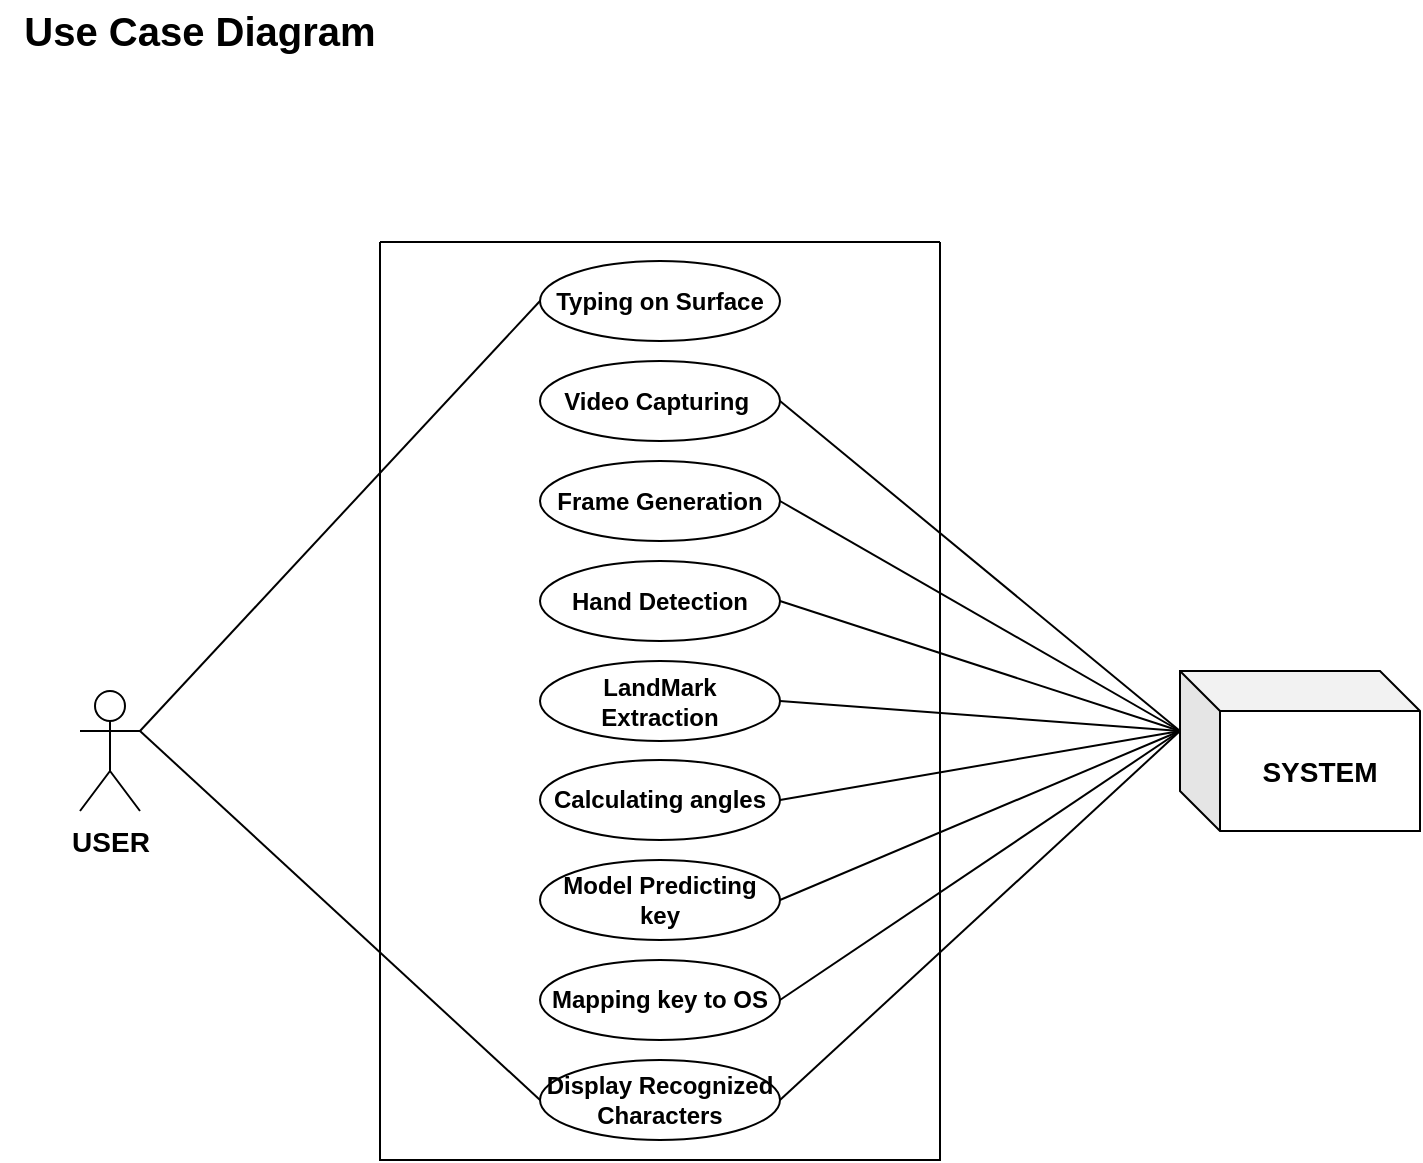 <mxfile version="24.7.10">
  <diagram id="VrK_zfyN7fpBX6d-y2mq" name="Page-1">
    <mxGraphModel dx="1295" dy="1813" grid="1" gridSize="10" guides="1" tooltips="1" connect="1" arrows="1" fold="1" page="1" pageScale="1" pageWidth="827" pageHeight="1169" math="0" shadow="0">
      <root>
        <mxCell id="0" />
        <mxCell id="1" parent="0" />
        <mxCell id="Q9LAa7-C9dqeBuZHb-qN-1" value="&lt;span&gt;&lt;b&gt;&lt;font style=&quot;font-size: 14px;&quot;&gt;USER&lt;/font&gt;&lt;/b&gt;&lt;/span&gt;" style="shape=umlActor;verticalLabelPosition=bottom;verticalAlign=top;html=1;outlineConnect=0;fontStyle=0" parent="1" vertex="1">
          <mxGeometry x="90" y="-744.5" width="30" height="60" as="geometry" />
        </mxCell>
        <mxCell id="Q9LAa7-C9dqeBuZHb-qN-2" value="&lt;b&gt;&lt;font style=&quot;font-size: 14px;&quot;&gt;SYSTEM&lt;/font&gt;&lt;/b&gt;" style="shape=cube;whiteSpace=wrap;html=1;boundedLbl=1;backgroundOutline=1;darkOpacity=0.05;darkOpacity2=0.1;" parent="1" vertex="1">
          <mxGeometry x="640" y="-754.5" width="120" height="80" as="geometry" />
        </mxCell>
        <mxCell id="uI8mWZT3YUeGxljVmp1x-17" value="&lt;font style=&quot;font-size: 20px;&quot;&gt;&lt;b&gt;Use Case Diagram&lt;/b&gt;&lt;/font&gt;" style="text;html=1;align=center;verticalAlign=middle;whiteSpace=wrap;rounded=0;" parent="1" vertex="1">
          <mxGeometry x="50" y="-1090" width="200" height="30" as="geometry" />
        </mxCell>
        <mxCell id="uI8mWZT3YUeGxljVmp1x-18" value="" style="swimlane;startSize=0;" parent="1" vertex="1">
          <mxGeometry x="240" y="-969" width="280" height="459" as="geometry" />
        </mxCell>
        <mxCell id="uI8mWZT3YUeGxljVmp1x-4" value="LandMark Extraction" style="ellipse;whiteSpace=wrap;html=1;fontStyle=1" parent="uI8mWZT3YUeGxljVmp1x-18" vertex="1">
          <mxGeometry x="80" y="209.5" width="120" height="40" as="geometry" />
        </mxCell>
        <mxCell id="uI8mWZT3YUeGxljVmp1x-5" value="Calculating angles" style="ellipse;whiteSpace=wrap;html=1;fontStyle=1" parent="uI8mWZT3YUeGxljVmp1x-18" vertex="1">
          <mxGeometry x="80" y="259" width="120" height="40" as="geometry" />
        </mxCell>
        <mxCell id="uI8mWZT3YUeGxljVmp1x-6" value="Hand Detection" style="ellipse;whiteSpace=wrap;html=1;fontStyle=1" parent="uI8mWZT3YUeGxljVmp1x-18" vertex="1">
          <mxGeometry x="80" y="159.5" width="120" height="40" as="geometry" />
        </mxCell>
        <mxCell id="uI8mWZT3YUeGxljVmp1x-7" value="Model Predicting key" style="ellipse;whiteSpace=wrap;html=1;fontStyle=1" parent="uI8mWZT3YUeGxljVmp1x-18" vertex="1">
          <mxGeometry x="80" y="309" width="120" height="40" as="geometry" />
        </mxCell>
        <mxCell id="uI8mWZT3YUeGxljVmp1x-10" value="Display Recognized Characters" style="ellipse;whiteSpace=wrap;html=1;fontStyle=1" parent="uI8mWZT3YUeGxljVmp1x-18" vertex="1">
          <mxGeometry x="80" y="409" width="120" height="40" as="geometry" />
        </mxCell>
        <mxCell id="uI8mWZT3YUeGxljVmp1x-11" value="Frame Generation" style="ellipse;whiteSpace=wrap;html=1;fontStyle=1" parent="uI8mWZT3YUeGxljVmp1x-18" vertex="1">
          <mxGeometry x="80" y="109.5" width="120" height="40" as="geometry" />
        </mxCell>
        <mxCell id="uI8mWZT3YUeGxljVmp1x-13" value="Mapping key to OS" style="ellipse;whiteSpace=wrap;html=1;fontStyle=1" parent="uI8mWZT3YUeGxljVmp1x-18" vertex="1">
          <mxGeometry x="80" y="359" width="120" height="40" as="geometry" />
        </mxCell>
        <mxCell id="uI8mWZT3YUeGxljVmp1x-15" value="Video Capturing&amp;nbsp;" style="ellipse;whiteSpace=wrap;html=1;fontStyle=1" parent="uI8mWZT3YUeGxljVmp1x-18" vertex="1">
          <mxGeometry x="80" y="59.5" width="120" height="40" as="geometry" />
        </mxCell>
        <mxCell id="uI8mWZT3YUeGxljVmp1x-16" value="Typing on Surface" style="ellipse;whiteSpace=wrap;html=1;fontStyle=1" parent="uI8mWZT3YUeGxljVmp1x-18" vertex="1">
          <mxGeometry x="80" y="9.5" width="120" height="40" as="geometry" />
        </mxCell>
        <mxCell id="uI8mWZT3YUeGxljVmp1x-28" value="" style="endArrow=none;html=1;rounded=0;entryX=0;entryY=0.5;entryDx=0;entryDy=0;exitX=1;exitY=0.333;exitDx=0;exitDy=0;exitPerimeter=0;" parent="1" source="Q9LAa7-C9dqeBuZHb-qN-1" target="uI8mWZT3YUeGxljVmp1x-16" edge="1">
          <mxGeometry width="50" height="50" relative="1" as="geometry">
            <mxPoint x="150" y="-680" as="sourcePoint" />
            <mxPoint x="200" y="-730" as="targetPoint" />
          </mxGeometry>
        </mxCell>
        <mxCell id="uI8mWZT3YUeGxljVmp1x-29" value="" style="endArrow=none;html=1;rounded=0;entryX=0;entryY=0;entryDx=0;entryDy=30;entryPerimeter=0;exitX=1;exitY=0.5;exitDx=0;exitDy=0;" parent="1" source="uI8mWZT3YUeGxljVmp1x-15" target="Q9LAa7-C9dqeBuZHb-qN-2" edge="1">
          <mxGeometry width="50" height="50" relative="1" as="geometry">
            <mxPoint x="350" y="-640" as="sourcePoint" />
            <mxPoint x="400" y="-690" as="targetPoint" />
          </mxGeometry>
        </mxCell>
        <mxCell id="uI8mWZT3YUeGxljVmp1x-30" value="" style="endArrow=none;html=1;rounded=0;entryX=0;entryY=0.5;entryDx=0;entryDy=0;exitX=1;exitY=0.333;exitDx=0;exitDy=0;exitPerimeter=0;" parent="1" source="Q9LAa7-C9dqeBuZHb-qN-1" target="uI8mWZT3YUeGxljVmp1x-10" edge="1">
          <mxGeometry width="50" height="50" relative="1" as="geometry">
            <mxPoint x="140" y="-534" as="sourcePoint" />
            <mxPoint x="190" y="-584" as="targetPoint" />
          </mxGeometry>
        </mxCell>
        <mxCell id="uI8mWZT3YUeGxljVmp1x-31" value="" style="endArrow=none;html=1;rounded=0;entryX=1;entryY=0.5;entryDx=0;entryDy=0;exitX=0;exitY=0;exitDx=0;exitDy=30;exitPerimeter=0;" parent="1" source="Q9LAa7-C9dqeBuZHb-qN-2" target="uI8mWZT3YUeGxljVmp1x-7" edge="1">
          <mxGeometry width="50" height="50" relative="1" as="geometry">
            <mxPoint x="590" y="-640" as="sourcePoint" />
            <mxPoint x="640" y="-690" as="targetPoint" />
          </mxGeometry>
        </mxCell>
        <mxCell id="uI8mWZT3YUeGxljVmp1x-32" value="" style="endArrow=none;html=1;rounded=0;entryX=1;entryY=0.5;entryDx=0;entryDy=0;exitX=0;exitY=0;exitDx=0;exitDy=30;exitPerimeter=0;" parent="1" source="Q9LAa7-C9dqeBuZHb-qN-2" target="uI8mWZT3YUeGxljVmp1x-5" edge="1">
          <mxGeometry width="50" height="50" relative="1" as="geometry">
            <mxPoint x="630" y="-740" as="sourcePoint" />
            <mxPoint x="640" y="-690" as="targetPoint" />
          </mxGeometry>
        </mxCell>
        <mxCell id="uI8mWZT3YUeGxljVmp1x-34" value="" style="endArrow=none;html=1;rounded=0;entryX=1;entryY=0.5;entryDx=0;entryDy=0;exitX=0;exitY=0;exitDx=0;exitDy=30;exitPerimeter=0;" parent="1" source="Q9LAa7-C9dqeBuZHb-qN-2" target="uI8mWZT3YUeGxljVmp1x-4" edge="1">
          <mxGeometry width="50" height="50" relative="1" as="geometry">
            <mxPoint x="590" y="-640" as="sourcePoint" />
            <mxPoint x="640" y="-690" as="targetPoint" />
          </mxGeometry>
        </mxCell>
        <mxCell id="uI8mWZT3YUeGxljVmp1x-35" value="" style="endArrow=none;html=1;rounded=0;entryX=1;entryY=0.5;entryDx=0;entryDy=0;exitX=0;exitY=0;exitDx=0;exitDy=30;exitPerimeter=0;" parent="1" source="Q9LAa7-C9dqeBuZHb-qN-2" target="uI8mWZT3YUeGxljVmp1x-6" edge="1">
          <mxGeometry width="50" height="50" relative="1" as="geometry">
            <mxPoint x="630" y="-739" as="sourcePoint" />
            <mxPoint x="640" y="-690" as="targetPoint" />
          </mxGeometry>
        </mxCell>
        <mxCell id="uI8mWZT3YUeGxljVmp1x-36" value="" style="endArrow=none;html=1;rounded=0;entryX=1;entryY=0.5;entryDx=0;entryDy=0;exitX=0;exitY=0;exitDx=0;exitDy=30;exitPerimeter=0;" parent="1" source="Q9LAa7-C9dqeBuZHb-qN-2" target="uI8mWZT3YUeGxljVmp1x-11" edge="1">
          <mxGeometry width="50" height="50" relative="1" as="geometry">
            <mxPoint x="590" y="-640" as="sourcePoint" />
            <mxPoint x="640" y="-690" as="targetPoint" />
          </mxGeometry>
        </mxCell>
        <mxCell id="uI8mWZT3YUeGxljVmp1x-37" value="" style="endArrow=none;html=1;rounded=0;entryX=1;entryY=0.5;entryDx=0;entryDy=0;exitX=0;exitY=0;exitDx=0;exitDy=30;exitPerimeter=0;" parent="1" source="Q9LAa7-C9dqeBuZHb-qN-2" target="uI8mWZT3YUeGxljVmp1x-10" edge="1">
          <mxGeometry width="50" height="50" relative="1" as="geometry">
            <mxPoint x="650" y="-660" as="sourcePoint" />
            <mxPoint x="640" y="-690" as="targetPoint" />
          </mxGeometry>
        </mxCell>
        <mxCell id="uI8mWZT3YUeGxljVmp1x-38" value="" style="endArrow=none;html=1;rounded=0;entryX=1;entryY=0.5;entryDx=0;entryDy=0;exitX=0;exitY=0;exitDx=0;exitDy=30;exitPerimeter=0;" parent="1" source="Q9LAa7-C9dqeBuZHb-qN-2" target="uI8mWZT3YUeGxljVmp1x-13" edge="1">
          <mxGeometry width="50" height="50" relative="1" as="geometry">
            <mxPoint x="590" y="-640" as="sourcePoint" />
            <mxPoint x="640" y="-690" as="targetPoint" />
          </mxGeometry>
        </mxCell>
      </root>
    </mxGraphModel>
  </diagram>
</mxfile>
